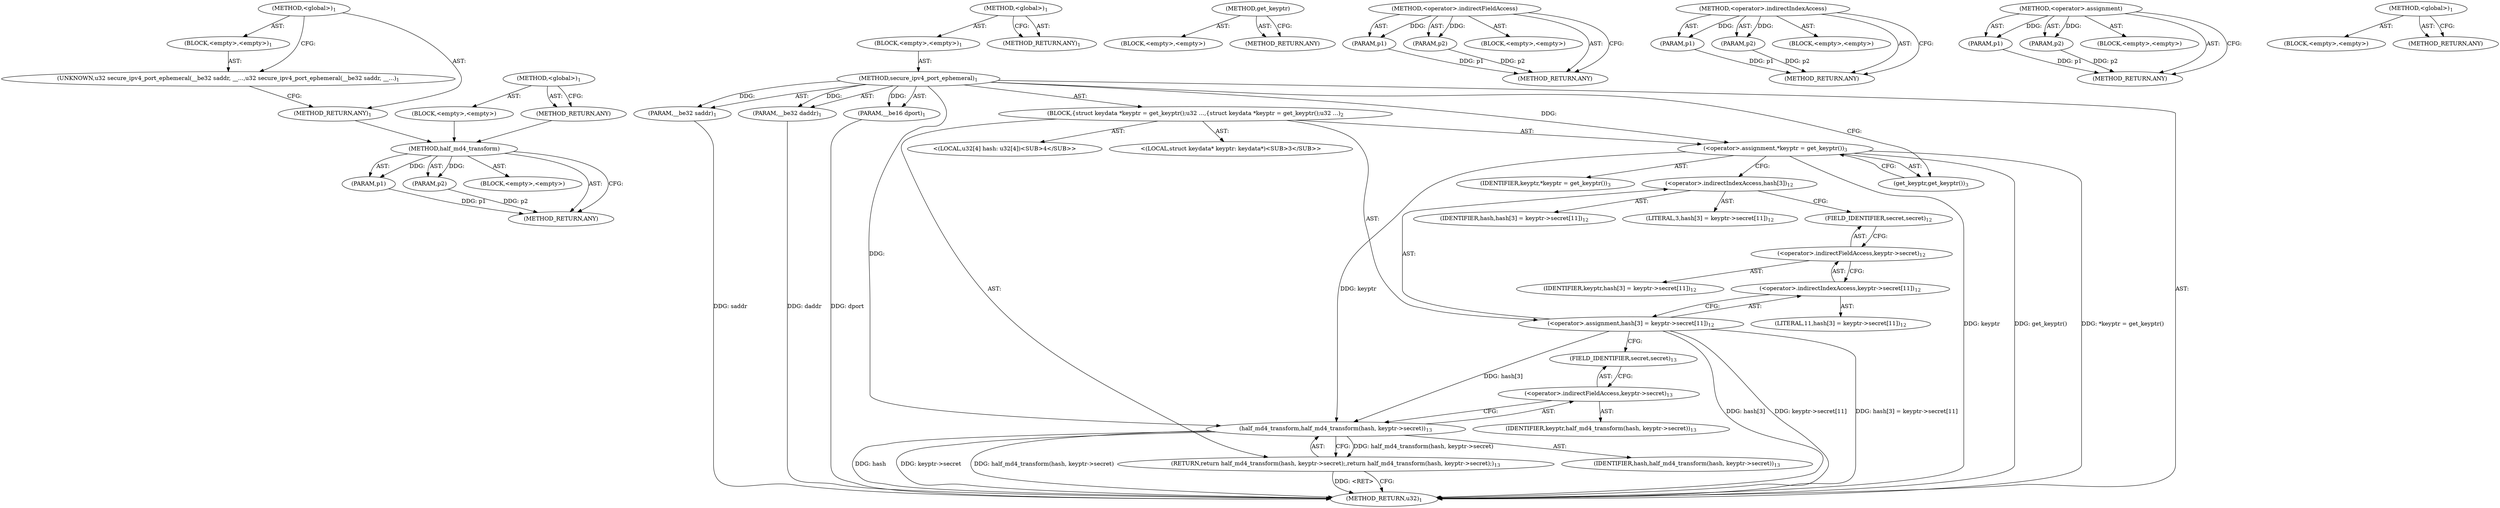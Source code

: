 digraph "&lt;global&gt;" {
vulnerable_78 [label=<(METHOD,half_md4_transform)>];
vulnerable_79 [label=<(PARAM,p1)>];
vulnerable_80 [label=<(PARAM,p2)>];
vulnerable_81 [label=<(BLOCK,&lt;empty&gt;,&lt;empty&gt;)>];
vulnerable_82 [label=<(METHOD_RETURN,ANY)>];
vulnerable_6 [label=<(METHOD,&lt;global&gt;)<SUB>1</SUB>>];
vulnerable_7 [label=<(BLOCK,&lt;empty&gt;,&lt;empty&gt;)<SUB>1</SUB>>];
vulnerable_8 [label=<(METHOD,secure_ipv4_port_ephemeral)<SUB>1</SUB>>];
vulnerable_9 [label=<(PARAM,__be32 saddr)<SUB>1</SUB>>];
vulnerable_10 [label=<(PARAM,__be32 daddr)<SUB>1</SUB>>];
vulnerable_11 [label=<(PARAM,__be16 dport)<SUB>1</SUB>>];
vulnerable_12 [label=<(BLOCK,{
	struct keydata *keyptr = get_keyptr();
	u32 ...,{
	struct keydata *keyptr = get_keyptr();
	u32 ...)<SUB>2</SUB>>];
vulnerable_13 [label="<(LOCAL,struct keydata* keyptr: keydata*)<SUB>3</SUB>>"];
vulnerable_14 [label=<(&lt;operator&gt;.assignment,*keyptr = get_keyptr())<SUB>3</SUB>>];
vulnerable_15 [label=<(IDENTIFIER,keyptr,*keyptr = get_keyptr())<SUB>3</SUB>>];
vulnerable_16 [label=<(get_keyptr,get_keyptr())<SUB>3</SUB>>];
vulnerable_17 [label="<(LOCAL,u32[4] hash: u32[4])<SUB>4</SUB>>"];
vulnerable_18 [label=<(&lt;operator&gt;.assignment,hash[3] = keyptr-&gt;secret[11])<SUB>12</SUB>>];
vulnerable_19 [label=<(&lt;operator&gt;.indirectIndexAccess,hash[3])<SUB>12</SUB>>];
vulnerable_20 [label=<(IDENTIFIER,hash,hash[3] = keyptr-&gt;secret[11])<SUB>12</SUB>>];
vulnerable_21 [label=<(LITERAL,3,hash[3] = keyptr-&gt;secret[11])<SUB>12</SUB>>];
vulnerable_22 [label=<(&lt;operator&gt;.indirectIndexAccess,keyptr-&gt;secret[11])<SUB>12</SUB>>];
vulnerable_23 [label=<(&lt;operator&gt;.indirectFieldAccess,keyptr-&gt;secret)<SUB>12</SUB>>];
vulnerable_24 [label=<(IDENTIFIER,keyptr,hash[3] = keyptr-&gt;secret[11])<SUB>12</SUB>>];
vulnerable_25 [label=<(FIELD_IDENTIFIER,secret,secret)<SUB>12</SUB>>];
vulnerable_26 [label=<(LITERAL,11,hash[3] = keyptr-&gt;secret[11])<SUB>12</SUB>>];
vulnerable_27 [label=<(RETURN,return half_md4_transform(hash, keyptr-&gt;secret);,return half_md4_transform(hash, keyptr-&gt;secret);)<SUB>13</SUB>>];
vulnerable_28 [label=<(half_md4_transform,half_md4_transform(hash, keyptr-&gt;secret))<SUB>13</SUB>>];
vulnerable_29 [label=<(IDENTIFIER,hash,half_md4_transform(hash, keyptr-&gt;secret))<SUB>13</SUB>>];
vulnerable_30 [label=<(&lt;operator&gt;.indirectFieldAccess,keyptr-&gt;secret)<SUB>13</SUB>>];
vulnerable_31 [label=<(IDENTIFIER,keyptr,half_md4_transform(hash, keyptr-&gt;secret))<SUB>13</SUB>>];
vulnerable_32 [label=<(FIELD_IDENTIFIER,secret,secret)<SUB>13</SUB>>];
vulnerable_33 [label=<(METHOD_RETURN,u32)<SUB>1</SUB>>];
vulnerable_35 [label=<(METHOD_RETURN,ANY)<SUB>1</SUB>>];
vulnerable_65 [label=<(METHOD,get_keyptr)>];
vulnerable_66 [label=<(BLOCK,&lt;empty&gt;,&lt;empty&gt;)>];
vulnerable_67 [label=<(METHOD_RETURN,ANY)>];
vulnerable_73 [label=<(METHOD,&lt;operator&gt;.indirectFieldAccess)>];
vulnerable_74 [label=<(PARAM,p1)>];
vulnerable_75 [label=<(PARAM,p2)>];
vulnerable_76 [label=<(BLOCK,&lt;empty&gt;,&lt;empty&gt;)>];
vulnerable_77 [label=<(METHOD_RETURN,ANY)>];
vulnerable_68 [label=<(METHOD,&lt;operator&gt;.indirectIndexAccess)>];
vulnerable_69 [label=<(PARAM,p1)>];
vulnerable_70 [label=<(PARAM,p2)>];
vulnerable_71 [label=<(BLOCK,&lt;empty&gt;,&lt;empty&gt;)>];
vulnerable_72 [label=<(METHOD_RETURN,ANY)>];
vulnerable_60 [label=<(METHOD,&lt;operator&gt;.assignment)>];
vulnerable_61 [label=<(PARAM,p1)>];
vulnerable_62 [label=<(PARAM,p2)>];
vulnerable_63 [label=<(BLOCK,&lt;empty&gt;,&lt;empty&gt;)>];
vulnerable_64 [label=<(METHOD_RETURN,ANY)>];
vulnerable_54 [label=<(METHOD,&lt;global&gt;)<SUB>1</SUB>>];
vulnerable_55 [label=<(BLOCK,&lt;empty&gt;,&lt;empty&gt;)>];
vulnerable_56 [label=<(METHOD_RETURN,ANY)>];
fixed_6 [label=<(METHOD,&lt;global&gt;)<SUB>1</SUB>>];
fixed_7 [label=<(BLOCK,&lt;empty&gt;,&lt;empty&gt;)<SUB>1</SUB>>];
fixed_8 [label=<(UNKNOWN,u32 secure_ipv4_port_ephemeral(__be32 saddr, __...,u32 secure_ipv4_port_ephemeral(__be32 saddr, __...)<SUB>1</SUB>>];
fixed_9 [label=<(METHOD_RETURN,ANY)<SUB>1</SUB>>];
fixed_14 [label=<(METHOD,&lt;global&gt;)<SUB>1</SUB>>];
fixed_15 [label=<(BLOCK,&lt;empty&gt;,&lt;empty&gt;)>];
fixed_16 [label=<(METHOD_RETURN,ANY)>];
vulnerable_78 -> vulnerable_79  [key=0, label="AST: "];
vulnerable_78 -> vulnerable_79  [key=1, label="DDG: "];
vulnerable_78 -> vulnerable_81  [key=0, label="AST: "];
vulnerable_78 -> vulnerable_80  [key=0, label="AST: "];
vulnerable_78 -> vulnerable_80  [key=1, label="DDG: "];
vulnerable_78 -> vulnerable_82  [key=0, label="AST: "];
vulnerable_78 -> vulnerable_82  [key=1, label="CFG: "];
vulnerable_79 -> vulnerable_82  [key=0, label="DDG: p1"];
vulnerable_80 -> vulnerable_82  [key=0, label="DDG: p2"];
vulnerable_6 -> vulnerable_7  [key=0, label="AST: "];
vulnerable_6 -> vulnerable_35  [key=0, label="AST: "];
vulnerable_6 -> vulnerable_35  [key=1, label="CFG: "];
vulnerable_7 -> vulnerable_8  [key=0, label="AST: "];
vulnerable_8 -> vulnerable_9  [key=0, label="AST: "];
vulnerable_8 -> vulnerable_9  [key=1, label="DDG: "];
vulnerable_8 -> vulnerable_10  [key=0, label="AST: "];
vulnerable_8 -> vulnerable_10  [key=1, label="DDG: "];
vulnerable_8 -> vulnerable_11  [key=0, label="AST: "];
vulnerable_8 -> vulnerable_11  [key=1, label="DDG: "];
vulnerable_8 -> vulnerable_12  [key=0, label="AST: "];
vulnerable_8 -> vulnerable_33  [key=0, label="AST: "];
vulnerable_8 -> vulnerable_16  [key=0, label="CFG: "];
vulnerable_8 -> vulnerable_14  [key=0, label="DDG: "];
vulnerable_8 -> vulnerable_28  [key=0, label="DDG: "];
vulnerable_9 -> vulnerable_33  [key=0, label="DDG: saddr"];
vulnerable_10 -> vulnerable_33  [key=0, label="DDG: daddr"];
vulnerable_11 -> vulnerable_33  [key=0, label="DDG: dport"];
vulnerable_12 -> vulnerable_13  [key=0, label="AST: "];
vulnerable_12 -> vulnerable_14  [key=0, label="AST: "];
vulnerable_12 -> vulnerable_17  [key=0, label="AST: "];
vulnerable_12 -> vulnerable_18  [key=0, label="AST: "];
vulnerable_12 -> vulnerable_27  [key=0, label="AST: "];
vulnerable_14 -> vulnerable_15  [key=0, label="AST: "];
vulnerable_14 -> vulnerable_16  [key=0, label="AST: "];
vulnerable_14 -> vulnerable_19  [key=0, label="CFG: "];
vulnerable_14 -> vulnerable_33  [key=0, label="DDG: keyptr"];
vulnerable_14 -> vulnerable_33  [key=1, label="DDG: get_keyptr()"];
vulnerable_14 -> vulnerable_33  [key=2, label="DDG: *keyptr = get_keyptr()"];
vulnerable_14 -> vulnerable_28  [key=0, label="DDG: keyptr"];
vulnerable_16 -> vulnerable_14  [key=0, label="CFG: "];
vulnerable_18 -> vulnerable_19  [key=0, label="AST: "];
vulnerable_18 -> vulnerable_22  [key=0, label="AST: "];
vulnerable_18 -> vulnerable_32  [key=0, label="CFG: "];
vulnerable_18 -> vulnerable_33  [key=0, label="DDG: hash[3]"];
vulnerable_18 -> vulnerable_33  [key=1, label="DDG: keyptr-&gt;secret[11]"];
vulnerable_18 -> vulnerable_33  [key=2, label="DDG: hash[3] = keyptr-&gt;secret[11]"];
vulnerable_18 -> vulnerable_28  [key=0, label="DDG: hash[3]"];
vulnerable_19 -> vulnerable_20  [key=0, label="AST: "];
vulnerable_19 -> vulnerable_21  [key=0, label="AST: "];
vulnerable_19 -> vulnerable_25  [key=0, label="CFG: "];
vulnerable_22 -> vulnerable_23  [key=0, label="AST: "];
vulnerable_22 -> vulnerable_26  [key=0, label="AST: "];
vulnerable_22 -> vulnerable_18  [key=0, label="CFG: "];
vulnerable_23 -> vulnerable_24  [key=0, label="AST: "];
vulnerable_23 -> vulnerable_25  [key=0, label="AST: "];
vulnerable_23 -> vulnerable_22  [key=0, label="CFG: "];
vulnerable_25 -> vulnerable_23  [key=0, label="CFG: "];
vulnerable_27 -> vulnerable_28  [key=0, label="AST: "];
vulnerable_27 -> vulnerable_33  [key=0, label="CFG: "];
vulnerable_27 -> vulnerable_33  [key=1, label="DDG: &lt;RET&gt;"];
vulnerable_28 -> vulnerable_29  [key=0, label="AST: "];
vulnerable_28 -> vulnerable_30  [key=0, label="AST: "];
vulnerable_28 -> vulnerable_27  [key=0, label="CFG: "];
vulnerable_28 -> vulnerable_27  [key=1, label="DDG: half_md4_transform(hash, keyptr-&gt;secret)"];
vulnerable_28 -> vulnerable_33  [key=0, label="DDG: hash"];
vulnerable_28 -> vulnerable_33  [key=1, label="DDG: keyptr-&gt;secret"];
vulnerable_28 -> vulnerable_33  [key=2, label="DDG: half_md4_transform(hash, keyptr-&gt;secret)"];
vulnerable_30 -> vulnerable_31  [key=0, label="AST: "];
vulnerable_30 -> vulnerable_32  [key=0, label="AST: "];
vulnerable_30 -> vulnerable_28  [key=0, label="CFG: "];
vulnerable_32 -> vulnerable_30  [key=0, label="CFG: "];
vulnerable_65 -> vulnerable_66  [key=0, label="AST: "];
vulnerable_65 -> vulnerable_67  [key=0, label="AST: "];
vulnerable_65 -> vulnerable_67  [key=1, label="CFG: "];
vulnerable_73 -> vulnerable_74  [key=0, label="AST: "];
vulnerable_73 -> vulnerable_74  [key=1, label="DDG: "];
vulnerable_73 -> vulnerable_76  [key=0, label="AST: "];
vulnerable_73 -> vulnerable_75  [key=0, label="AST: "];
vulnerable_73 -> vulnerable_75  [key=1, label="DDG: "];
vulnerable_73 -> vulnerable_77  [key=0, label="AST: "];
vulnerable_73 -> vulnerable_77  [key=1, label="CFG: "];
vulnerable_74 -> vulnerable_77  [key=0, label="DDG: p1"];
vulnerable_75 -> vulnerable_77  [key=0, label="DDG: p2"];
vulnerable_68 -> vulnerable_69  [key=0, label="AST: "];
vulnerable_68 -> vulnerable_69  [key=1, label="DDG: "];
vulnerable_68 -> vulnerable_71  [key=0, label="AST: "];
vulnerable_68 -> vulnerable_70  [key=0, label="AST: "];
vulnerable_68 -> vulnerable_70  [key=1, label="DDG: "];
vulnerable_68 -> vulnerable_72  [key=0, label="AST: "];
vulnerable_68 -> vulnerable_72  [key=1, label="CFG: "];
vulnerable_69 -> vulnerable_72  [key=0, label="DDG: p1"];
vulnerable_70 -> vulnerable_72  [key=0, label="DDG: p2"];
vulnerable_60 -> vulnerable_61  [key=0, label="AST: "];
vulnerable_60 -> vulnerable_61  [key=1, label="DDG: "];
vulnerable_60 -> vulnerable_63  [key=0, label="AST: "];
vulnerable_60 -> vulnerable_62  [key=0, label="AST: "];
vulnerable_60 -> vulnerable_62  [key=1, label="DDG: "];
vulnerable_60 -> vulnerable_64  [key=0, label="AST: "];
vulnerable_60 -> vulnerable_64  [key=1, label="CFG: "];
vulnerable_61 -> vulnerable_64  [key=0, label="DDG: p1"];
vulnerable_62 -> vulnerable_64  [key=0, label="DDG: p2"];
vulnerable_54 -> vulnerable_55  [key=0, label="AST: "];
vulnerable_54 -> vulnerable_56  [key=0, label="AST: "];
vulnerable_54 -> vulnerable_56  [key=1, label="CFG: "];
fixed_6 -> fixed_7  [key=0, label="AST: "];
fixed_6 -> fixed_9  [key=0, label="AST: "];
fixed_6 -> fixed_8  [key=0, label="CFG: "];
fixed_7 -> fixed_8  [key=0, label="AST: "];
fixed_8 -> fixed_9  [key=0, label="CFG: "];
fixed_9 -> vulnerable_78  [key=0];
fixed_14 -> fixed_15  [key=0, label="AST: "];
fixed_14 -> fixed_16  [key=0, label="AST: "];
fixed_14 -> fixed_16  [key=1, label="CFG: "];
fixed_15 -> vulnerable_78  [key=0];
fixed_16 -> vulnerable_78  [key=0];
}
